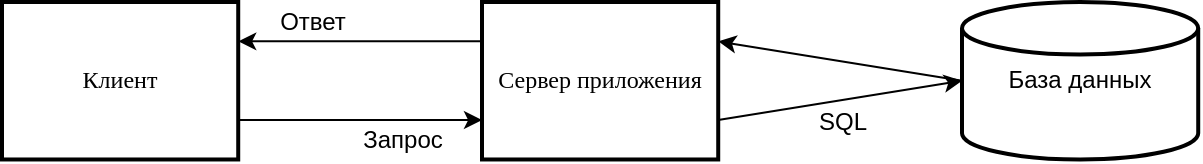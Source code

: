 <mxfile version="13.9.9" type="device"><diagram id="Ia0KfyLuLOeV5zSZzmFa" name="Page-1"><mxGraphModel dx="868" dy="452" grid="1" gridSize="10" guides="1" tooltips="1" connect="1" arrows="1" fold="1" page="1" pageScale="1" pageWidth="827" pageHeight="1169" math="0" shadow="0"><root><mxCell id="0"/><mxCell id="1" parent="0"/><mxCell id="vZY0ors2JbezsZmDgTLC-1" value="Клиент" style="rounded=0;whiteSpace=wrap;html=1;absoluteArcSize=1;arcSize=14;strokeWidth=2;fontFamily=Times New Roman;" vertex="1" parent="1"><mxGeometry x="80" y="160" width="118.11" height="78.74" as="geometry"/></mxCell><mxCell id="vZY0ors2JbezsZmDgTLC-2" value="Сервер приложения" style="rounded=0;whiteSpace=wrap;html=1;absoluteArcSize=1;arcSize=14;strokeWidth=2;fontFamily=Times New Roman;" vertex="1" parent="1"><mxGeometry x="320" y="160" width="118.11" height="78.74" as="geometry"/></mxCell><mxCell id="vZY0ors2JbezsZmDgTLC-3" value="База данных" style="strokeWidth=2;html=1;shape=mxgraph.flowchart.database;whiteSpace=wrap;" vertex="1" parent="1"><mxGeometry x="560" y="160" width="118.11" height="78.74" as="geometry"/></mxCell><mxCell id="vZY0ors2JbezsZmDgTLC-4" value="" style="endArrow=classic;html=1;fontFamily=Times New Roman;fontSize=11;exitX=0;exitY=0.25;exitDx=0;exitDy=0;entryX=1;entryY=0.25;entryDx=0;entryDy=0;" edge="1" parent="1" source="vZY0ors2JbezsZmDgTLC-2" target="vZY0ors2JbezsZmDgTLC-1"><mxGeometry width="50" height="50" relative="1" as="geometry"><mxPoint x="210" y="100" as="sourcePoint"/><mxPoint x="170" y="100" as="targetPoint"/></mxGeometry></mxCell><mxCell id="vZY0ors2JbezsZmDgTLC-5" value="" style="endArrow=classic;html=1;fontFamily=Times New Roman;fontSize=11;entryX=0;entryY=0.75;entryDx=0;entryDy=0;exitX=1;exitY=0.75;exitDx=0;exitDy=0;" edge="1" parent="1" source="vZY0ors2JbezsZmDgTLC-1" target="vZY0ors2JbezsZmDgTLC-2"><mxGeometry width="50" height="50" relative="1" as="geometry"><mxPoint x="190" y="320" as="sourcePoint"/><mxPoint x="150" y="320" as="targetPoint"/></mxGeometry></mxCell><mxCell id="vZY0ors2JbezsZmDgTLC-6" value="" style="endArrow=classic;html=1;fontFamily=Times New Roman;fontSize=11;exitX=1;exitY=0.75;exitDx=0;exitDy=0;entryX=0;entryY=0.5;entryDx=0;entryDy=0;entryPerimeter=0;" edge="1" parent="1" source="vZY0ors2JbezsZmDgTLC-2" target="vZY0ors2JbezsZmDgTLC-3"><mxGeometry width="50" height="50" relative="1" as="geometry"><mxPoint x="450" y="310" as="sourcePoint"/><mxPoint x="410" y="310" as="targetPoint"/></mxGeometry></mxCell><mxCell id="vZY0ors2JbezsZmDgTLC-7" value="" style="endArrow=classic;html=1;fontFamily=Times New Roman;fontSize=11;entryX=1;entryY=0.25;entryDx=0;entryDy=0;exitX=0;exitY=0.5;exitDx=0;exitDy=0;exitPerimeter=0;" edge="1" parent="1" source="vZY0ors2JbezsZmDgTLC-3" target="vZY0ors2JbezsZmDgTLC-2"><mxGeometry width="50" height="50" relative="1" as="geometry"><mxPoint x="600" y="360" as="sourcePoint"/><mxPoint x="560" y="360" as="targetPoint"/></mxGeometry></mxCell><mxCell id="vZY0ors2JbezsZmDgTLC-8" value="SQL" style="text;html=1;align=center;verticalAlign=middle;resizable=0;points=[];autosize=1;" vertex="1" parent="1"><mxGeometry x="480" y="210" width="40" height="20" as="geometry"/></mxCell><mxCell id="vZY0ors2JbezsZmDgTLC-10" value="Ответ" style="text;html=1;align=center;verticalAlign=middle;resizable=0;points=[];autosize=1;" vertex="1" parent="1"><mxGeometry x="210" y="160" width="50" height="20" as="geometry"/></mxCell><mxCell id="vZY0ors2JbezsZmDgTLC-11" value="Запрос" style="text;html=1;align=center;verticalAlign=middle;resizable=0;points=[];autosize=1;" vertex="1" parent="1"><mxGeometry x="250" y="218.74" width="60" height="20" as="geometry"/></mxCell></root></mxGraphModel></diagram></mxfile>